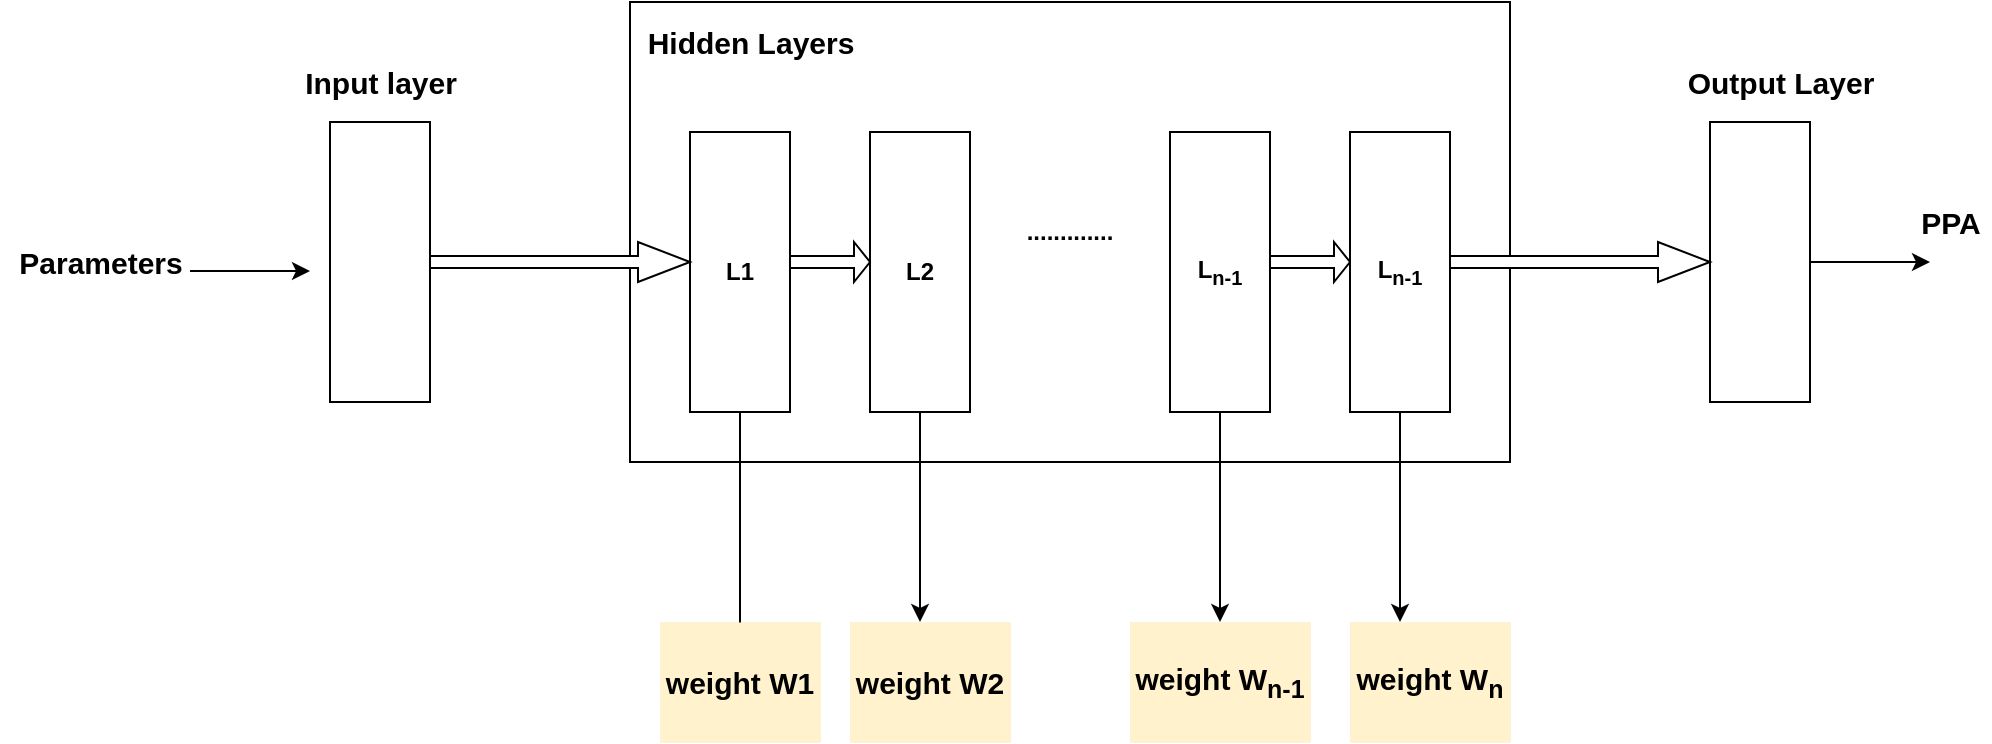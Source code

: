 <mxfile version="16.2.4" type="device"><diagram id="C5RBs43oDa-KdzZeNtuy" name="Page-1"><mxGraphModel dx="2569" dy="1078" grid="1" gridSize="10" guides="1" tooltips="1" connect="1" arrows="1" fold="1" page="1" pageScale="1" pageWidth="827" pageHeight="1169" math="0" shadow="0"><root><mxCell id="WIyWlLk6GJQsqaUBKTNV-0"/><mxCell id="WIyWlLk6GJQsqaUBKTNV-1" parent="WIyWlLk6GJQsqaUBKTNV-0"/><mxCell id="yL3EK66qn8-g6NESYVz9-7" value="............." style="rounded=0;whiteSpace=wrap;html=1;fontStyle=1" parent="WIyWlLk6GJQsqaUBKTNV-1" vertex="1"><mxGeometry x="220" y="20" width="440" height="230" as="geometry"/></mxCell><mxCell id="yL3EK66qn8-g6NESYVz9-24" style="edgeStyle=orthogonalEdgeStyle;rounded=0;orthogonalLoop=1;jettySize=auto;html=1;exitX=0.5;exitY=1;exitDx=0;exitDy=0;fontSize=4;fontStyle=1" parent="WIyWlLk6GJQsqaUBKTNV-1" source="yL3EK66qn8-g6NESYVz9-8" edge="1"><mxGeometry relative="1" as="geometry"><mxPoint x="275" y="340" as="targetPoint"/></mxGeometry></mxCell><mxCell id="yL3EK66qn8-g6NESYVz9-8" value="L1" style="rounded=0;whiteSpace=wrap;html=1;fontStyle=1;" parent="WIyWlLk6GJQsqaUBKTNV-1" vertex="1"><mxGeometry x="250" y="85" width="50" height="140" as="geometry"/></mxCell><mxCell id="yL3EK66qn8-g6NESYVz9-29" style="edgeStyle=orthogonalEdgeStyle;rounded=0;orthogonalLoop=1;jettySize=auto;html=1;exitX=0.5;exitY=1;exitDx=0;exitDy=0;fontSize=15;fontStyle=1" parent="WIyWlLk6GJQsqaUBKTNV-1" source="yL3EK66qn8-g6NESYVz9-9" edge="1"><mxGeometry relative="1" as="geometry"><mxPoint x="365" y="330" as="targetPoint"/></mxGeometry></mxCell><mxCell id="yL3EK66qn8-g6NESYVz9-9" value="L2" style="rounded=0;whiteSpace=wrap;html=1;fontStyle=1;" parent="WIyWlLk6GJQsqaUBKTNV-1" vertex="1"><mxGeometry x="340" y="85" width="50" height="140" as="geometry"/></mxCell><mxCell id="yL3EK66qn8-g6NESYVz9-31" style="edgeStyle=orthogonalEdgeStyle;rounded=0;orthogonalLoop=1;jettySize=auto;html=1;exitX=0.5;exitY=1;exitDx=0;exitDy=0;fontSize=15;fontStyle=1" parent="WIyWlLk6GJQsqaUBKTNV-1" source="yL3EK66qn8-g6NESYVz9-10" edge="1"><mxGeometry relative="1" as="geometry"><mxPoint x="515" y="330" as="targetPoint"/></mxGeometry></mxCell><mxCell id="yL3EK66qn8-g6NESYVz9-10" value="L&lt;sub&gt;n-1&lt;/sub&gt;" style="rounded=0;whiteSpace=wrap;html=1;fontStyle=1;" parent="WIyWlLk6GJQsqaUBKTNV-1" vertex="1"><mxGeometry x="490" y="85" width="50" height="140" as="geometry"/></mxCell><mxCell id="yL3EK66qn8-g6NESYVz9-41" style="edgeStyle=orthogonalEdgeStyle;rounded=0;orthogonalLoop=1;jettySize=auto;html=1;exitX=0;exitY=0.5;exitDx=0;exitDy=0;fontSize=15;entryX=0;entryY=0.5;entryDx=0;entryDy=0;fontStyle=1" parent="WIyWlLk6GJQsqaUBKTNV-1" source="yL3EK66qn8-g6NESYVz9-11" target="yL3EK66qn8-g6NESYVz9-11" edge="1"><mxGeometry relative="1" as="geometry"><mxPoint x="20" y="150" as="targetPoint"/></mxGeometry></mxCell><mxCell id="yL3EK66qn8-g6NESYVz9-11" value="" style="rounded=0;whiteSpace=wrap;html=1;fontStyle=1" parent="WIyWlLk6GJQsqaUBKTNV-1" vertex="1"><mxGeometry x="70" y="80" width="50" height="140" as="geometry"/></mxCell><mxCell id="yL3EK66qn8-g6NESYVz9-39" style="edgeStyle=orthogonalEdgeStyle;rounded=0;orthogonalLoop=1;jettySize=auto;html=1;exitX=1;exitY=0.5;exitDx=0;exitDy=0;fontSize=15;fontStyle=1" parent="WIyWlLk6GJQsqaUBKTNV-1" source="yL3EK66qn8-g6NESYVz9-12" edge="1"><mxGeometry relative="1" as="geometry"><mxPoint x="870" y="150" as="targetPoint"/></mxGeometry></mxCell><mxCell id="yL3EK66qn8-g6NESYVz9-12" value="" style="rounded=0;whiteSpace=wrap;html=1;fontStyle=1" parent="WIyWlLk6GJQsqaUBKTNV-1" vertex="1"><mxGeometry x="760" y="80" width="50" height="140" as="geometry"/></mxCell><mxCell id="yL3EK66qn8-g6NESYVz9-15" value="" style="shape=singleArrow;whiteSpace=wrap;html=1;fontStyle=1" parent="WIyWlLk6GJQsqaUBKTNV-1" vertex="1"><mxGeometry x="630" y="140" width="130" height="20" as="geometry"/></mxCell><mxCell id="yL3EK66qn8-g6NESYVz9-17" value="" style="shape=singleArrow;whiteSpace=wrap;html=1;fontStyle=1" parent="WIyWlLk6GJQsqaUBKTNV-1" vertex="1"><mxGeometry x="300" y="140" width="40" height="20" as="geometry"/></mxCell><mxCell id="yL3EK66qn8-g6NESYVz9-18" value="" style="shape=singleArrow;whiteSpace=wrap;html=1;fontStyle=1" parent="WIyWlLk6GJQsqaUBKTNV-1" vertex="1"><mxGeometry x="540" y="140" width="40" height="20" as="geometry"/></mxCell><mxCell id="yL3EK66qn8-g6NESYVz9-19" value="" style="shape=singleArrow;whiteSpace=wrap;html=1;fontStyle=1" parent="WIyWlLk6GJQsqaUBKTNV-1" vertex="1"><mxGeometry x="120" y="140" width="130" height="20" as="geometry"/></mxCell><mxCell id="yL3EK66qn8-g6NESYVz9-25" value="&lt;span style=&quot;font-size: 15px&quot;&gt;weight W1&lt;/span&gt;" style="whiteSpace=wrap;html=1;fontSize=4;strokeWidth=0;fontStyle=1;fillColor=#fff2cc;strokeColor=#d6b656;" parent="WIyWlLk6GJQsqaUBKTNV-1" vertex="1"><mxGeometry x="235" y="330" width="80" height="60" as="geometry"/></mxCell><mxCell id="yL3EK66qn8-g6NESYVz9-26" value="&lt;span style=&quot;font-size: 15px&quot;&gt;weight W2&lt;/span&gt;" style="whiteSpace=wrap;html=1;fontSize=4;strokeWidth=0;fontStyle=1;fillColor=#fff2cc;strokeColor=#d6b656;" parent="WIyWlLk6GJQsqaUBKTNV-1" vertex="1"><mxGeometry x="330" y="330" width="80" height="60" as="geometry"/></mxCell><mxCell id="yL3EK66qn8-g6NESYVz9-27" value="&lt;span style=&quot;font-size: 15px&quot;&gt;weight W&lt;sub&gt;n&lt;/sub&gt;&lt;/span&gt;" style="whiteSpace=wrap;html=1;fontSize=4;strokeWidth=0;fontStyle=1;fillColor=#fff2cc;strokeColor=#d6b656;" parent="WIyWlLk6GJQsqaUBKTNV-1" vertex="1"><mxGeometry x="580" y="330" width="80" height="60" as="geometry"/></mxCell><mxCell id="yL3EK66qn8-g6NESYVz9-28" value="&lt;span style=&quot;font-size: 15px&quot;&gt;weight W&lt;sub&gt;n-1&lt;/sub&gt;&lt;/span&gt;" style="whiteSpace=wrap;html=1;fontSize=4;strokeWidth=0;fontStyle=1;fillColor=#fff2cc;strokeColor=#d6b656;" parent="WIyWlLk6GJQsqaUBKTNV-1" vertex="1"><mxGeometry x="470" y="330" width="90" height="60" as="geometry"/></mxCell><mxCell id="yL3EK66qn8-g6NESYVz9-34" style="edgeStyle=orthogonalEdgeStyle;rounded=0;orthogonalLoop=1;jettySize=auto;html=1;exitX=0.5;exitY=1;exitDx=0;exitDy=0;fontSize=15;fontStyle=1" parent="WIyWlLk6GJQsqaUBKTNV-1" source="yL3EK66qn8-g6NESYVz9-32" edge="1"><mxGeometry relative="1" as="geometry"><mxPoint x="605" y="330" as="targetPoint"/></mxGeometry></mxCell><mxCell id="yL3EK66qn8-g6NESYVz9-32" value="L&lt;sub&gt;n-1&lt;/sub&gt;" style="rounded=0;whiteSpace=wrap;html=1;fontStyle=1;fontColor=#000000;" parent="WIyWlLk6GJQsqaUBKTNV-1" vertex="1"><mxGeometry x="580" y="85" width="50" height="140" as="geometry"/></mxCell><mxCell id="yL3EK66qn8-g6NESYVz9-35" value="Hidden Layers" style="text;html=1;align=center;verticalAlign=middle;resizable=0;points=[];autosize=1;strokeColor=none;fillColor=none;fontSize=15;fontStyle=1" parent="WIyWlLk6GJQsqaUBKTNV-1" vertex="1"><mxGeometry x="220" y="30" width="120" height="20" as="geometry"/></mxCell><mxCell id="yL3EK66qn8-g6NESYVz9-36" value="Input layer" style="text;html=1;align=center;verticalAlign=middle;resizable=0;points=[];autosize=1;strokeColor=none;fillColor=none;fontSize=15;fontStyle=1" parent="WIyWlLk6GJQsqaUBKTNV-1" vertex="1"><mxGeometry x="50" y="50" width="90" height="20" as="geometry"/></mxCell><mxCell id="yL3EK66qn8-g6NESYVz9-37" value="Output Layer" style="text;html=1;align=center;verticalAlign=middle;resizable=0;points=[];autosize=1;strokeColor=none;fillColor=none;fontSize=15;fontStyle=1" parent="WIyWlLk6GJQsqaUBKTNV-1" vertex="1"><mxGeometry x="740" y="50" width="110" height="20" as="geometry"/></mxCell><mxCell id="yL3EK66qn8-g6NESYVz9-40" value="PPA" style="text;html=1;align=center;verticalAlign=middle;resizable=0;points=[];autosize=1;strokeColor=none;fillColor=none;fontSize=15;fontStyle=1" parent="WIyWlLk6GJQsqaUBKTNV-1" vertex="1"><mxGeometry x="860" y="120" width="40" height="20" as="geometry"/></mxCell><mxCell id="yL3EK66qn8-g6NESYVz9-42" style="edgeStyle=orthogonalEdgeStyle;rounded=0;orthogonalLoop=1;jettySize=auto;html=1;exitX=1;exitY=0.5;exitDx=0;exitDy=0;fontSize=15;fontStyle=1" parent="WIyWlLk6GJQsqaUBKTNV-1" edge="1"><mxGeometry relative="1" as="geometry"><mxPoint x="60" y="154.5" as="targetPoint"/><mxPoint y="154.5" as="sourcePoint"/></mxGeometry></mxCell><mxCell id="yL3EK66qn8-g6NESYVz9-43" value="Parameters" style="text;html=1;align=center;verticalAlign=middle;resizable=0;points=[];autosize=1;strokeColor=none;fillColor=none;fontSize=15;fontStyle=1" parent="WIyWlLk6GJQsqaUBKTNV-1" vertex="1"><mxGeometry x="-95" y="140" width="100" height="20" as="geometry"/></mxCell></root></mxGraphModel></diagram></mxfile>